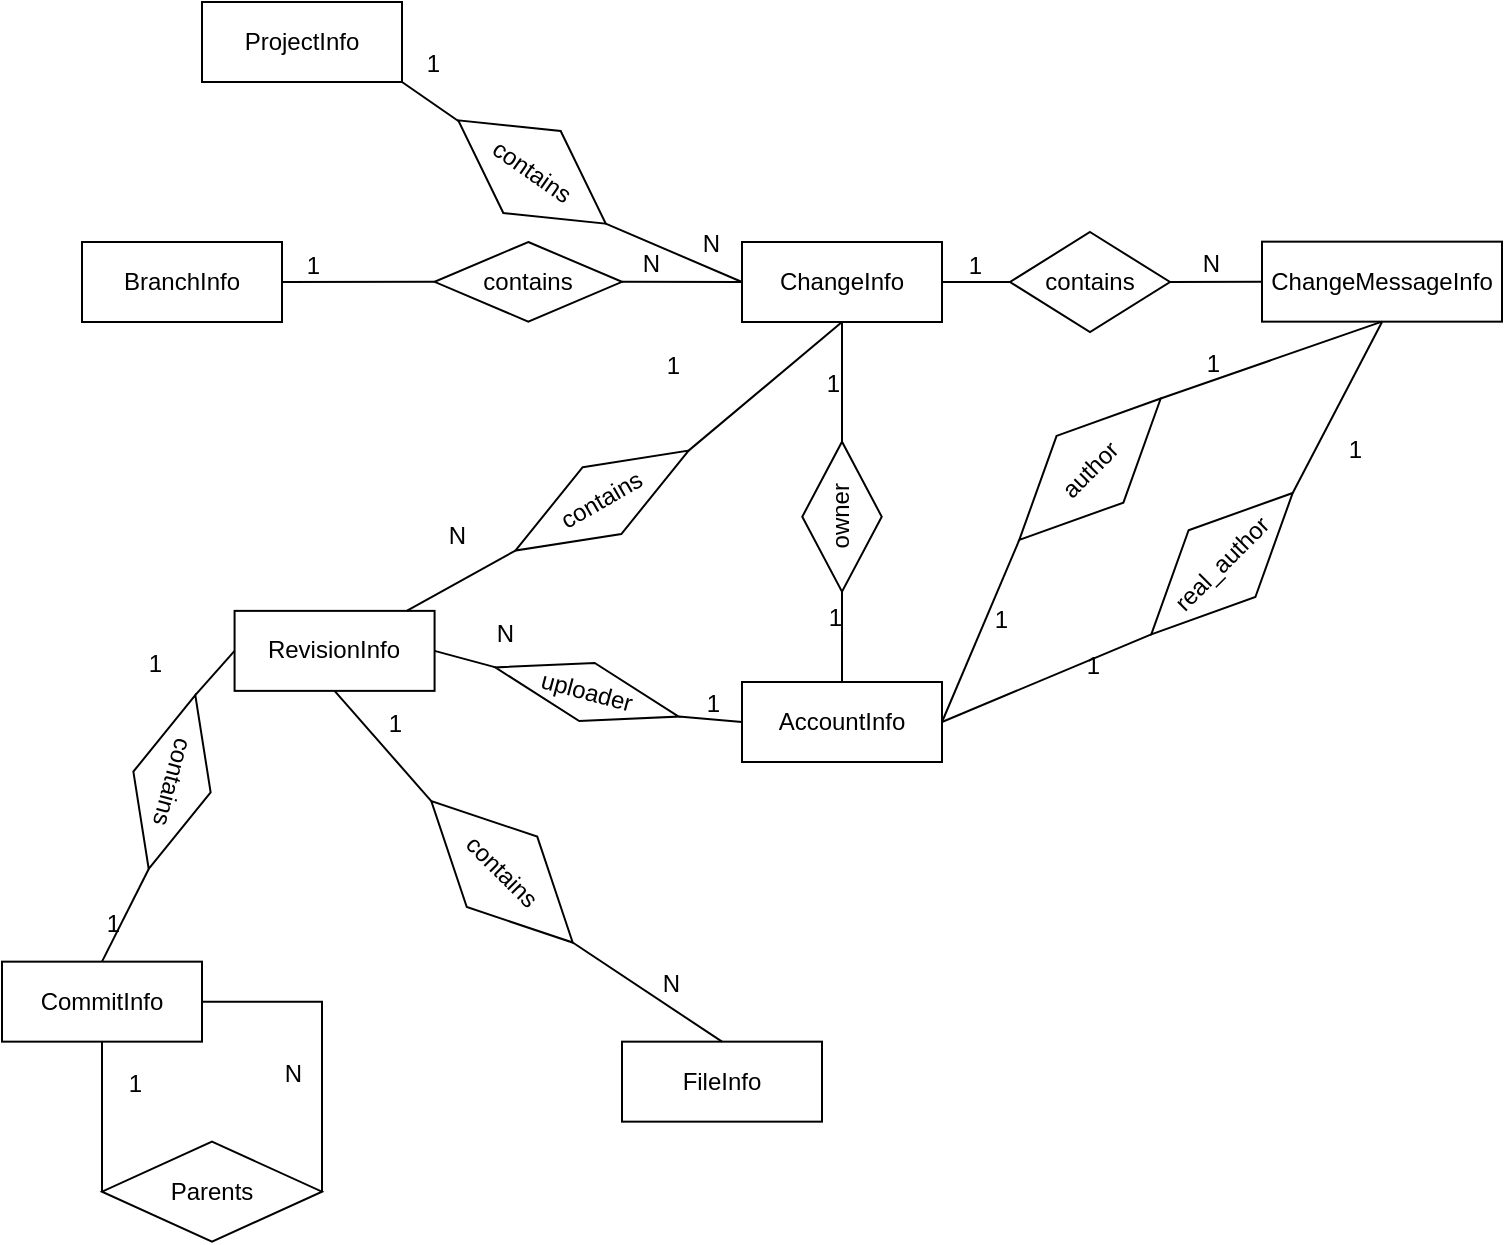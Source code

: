 <mxfile version="15.5.8" type="github">
  <diagram id="1apHO-mbDHKd1CBKVTFc" name="Page-1">
    <mxGraphModel dx="1689" dy="488" grid="1" gridSize="10" guides="1" tooltips="1" connect="1" arrows="1" fold="1" page="1" pageScale="1" pageWidth="827" pageHeight="1169" math="0" shadow="0">
      <root>
        <mxCell id="0" />
        <mxCell id="1" parent="0" />
        <mxCell id="hIJaKooDQX80jrJx0AJT-3" value="ChangeInfo" style="whiteSpace=wrap;html=1;align=center;" parent="1" vertex="1">
          <mxGeometry x="280" y="140" width="100" height="40" as="geometry" />
        </mxCell>
        <mxCell id="hIJaKooDQX80jrJx0AJT-5" value="contains" style="shape=rhombus;perimeter=rhombusPerimeter;whiteSpace=wrap;html=1;align=center;" parent="1" vertex="1">
          <mxGeometry x="414" y="135" width="80" height="50" as="geometry" />
        </mxCell>
        <mxCell id="hIJaKooDQX80jrJx0AJT-6" value="ChangeMessageInfo" style="whiteSpace=wrap;html=1;align=center;" parent="1" vertex="1">
          <mxGeometry x="540" y="139.83" width="120" height="40" as="geometry" />
        </mxCell>
        <mxCell id="hIJaKooDQX80jrJx0AJT-7" value="" style="endArrow=none;html=1;rounded=0;exitX=1;exitY=0.5;exitDx=0;exitDy=0;entryX=0;entryY=0.5;entryDx=0;entryDy=0;" parent="1" source="hIJaKooDQX80jrJx0AJT-3" target="hIJaKooDQX80jrJx0AJT-5" edge="1">
          <mxGeometry relative="1" as="geometry">
            <mxPoint x="330" y="250" as="sourcePoint" />
            <mxPoint x="490" y="250" as="targetPoint" />
          </mxGeometry>
        </mxCell>
        <mxCell id="hIJaKooDQX80jrJx0AJT-8" value="1" style="resizable=0;html=1;align=right;verticalAlign=bottom;" parent="hIJaKooDQX80jrJx0AJT-7" connectable="0" vertex="1">
          <mxGeometry x="1" relative="1" as="geometry">
            <mxPoint x="-14" as="offset" />
          </mxGeometry>
        </mxCell>
        <mxCell id="hIJaKooDQX80jrJx0AJT-10" value="" style="endArrow=none;html=1;rounded=0;entryX=0;entryY=0.5;entryDx=0;entryDy=0;exitX=1;exitY=0.5;exitDx=0;exitDy=0;" parent="1" source="hIJaKooDQX80jrJx0AJT-5" target="hIJaKooDQX80jrJx0AJT-6" edge="1">
          <mxGeometry relative="1" as="geometry">
            <mxPoint x="330" y="250" as="sourcePoint" />
            <mxPoint x="490" y="250" as="targetPoint" />
          </mxGeometry>
        </mxCell>
        <mxCell id="hIJaKooDQX80jrJx0AJT-11" value="N" style="resizable=0;html=1;align=right;verticalAlign=bottom;" parent="hIJaKooDQX80jrJx0AJT-10" connectable="0" vertex="1">
          <mxGeometry x="1" relative="1" as="geometry">
            <mxPoint x="-20" as="offset" />
          </mxGeometry>
        </mxCell>
        <mxCell id="hIJaKooDQX80jrJx0AJT-12" value="ProjectInfo" style="whiteSpace=wrap;html=1;align=center;" parent="1" vertex="1">
          <mxGeometry x="10" y="20" width="100" height="40" as="geometry" />
        </mxCell>
        <mxCell id="hIJaKooDQX80jrJx0AJT-13" value="contains" style="shape=rhombus;perimeter=rhombusPerimeter;whiteSpace=wrap;html=1;align=center;rotation=35;" parent="1" vertex="1">
          <mxGeometry x="130" y="80" width="90" height="50" as="geometry" />
        </mxCell>
        <mxCell id="hIJaKooDQX80jrJx0AJT-14" value="" style="endArrow=none;html=1;rounded=0;exitX=1;exitY=0.5;exitDx=0;exitDy=0;entryX=0;entryY=0.5;entryDx=0;entryDy=0;" parent="1" source="hIJaKooDQX80jrJx0AJT-13" target="hIJaKooDQX80jrJx0AJT-3" edge="1">
          <mxGeometry relative="1" as="geometry">
            <mxPoint x="330" y="110" as="sourcePoint" />
            <mxPoint x="490" y="110" as="targetPoint" />
          </mxGeometry>
        </mxCell>
        <mxCell id="hIJaKooDQX80jrJx0AJT-15" value="N" style="resizable=0;html=1;align=right;verticalAlign=bottom;" parent="hIJaKooDQX80jrJx0AJT-14" connectable="0" vertex="1">
          <mxGeometry x="1" relative="1" as="geometry">
            <mxPoint x="-10" y="-10" as="offset" />
          </mxGeometry>
        </mxCell>
        <mxCell id="hIJaKooDQX80jrJx0AJT-16" value="" style="endArrow=none;html=1;rounded=0;entryX=1;entryY=1;entryDx=0;entryDy=0;" parent="1" source="hIJaKooDQX80jrJx0AJT-13" target="hIJaKooDQX80jrJx0AJT-12" edge="1">
          <mxGeometry relative="1" as="geometry">
            <mxPoint x="330" y="110" as="sourcePoint" />
            <mxPoint x="490" y="110" as="targetPoint" />
          </mxGeometry>
        </mxCell>
        <mxCell id="hIJaKooDQX80jrJx0AJT-17" value="1" style="resizable=0;html=1;align=right;verticalAlign=bottom;" parent="hIJaKooDQX80jrJx0AJT-16" connectable="0" vertex="1">
          <mxGeometry x="1" relative="1" as="geometry">
            <mxPoint x="20" as="offset" />
          </mxGeometry>
        </mxCell>
        <mxCell id="hIJaKooDQX80jrJx0AJT-19" value="BranchInfo" style="whiteSpace=wrap;html=1;align=center;" parent="1" vertex="1">
          <mxGeometry x="-50" y="140" width="100" height="40" as="geometry" />
        </mxCell>
        <mxCell id="hIJaKooDQX80jrJx0AJT-20" value="contains" style="shape=rhombus;perimeter=rhombusPerimeter;whiteSpace=wrap;html=1;align=center;rotation=0;" parent="1" vertex="1">
          <mxGeometry x="126.29" y="140" width="93.71" height="39.83" as="geometry" />
        </mxCell>
        <mxCell id="hIJaKooDQX80jrJx0AJT-22" value="" style="endArrow=none;html=1;rounded=0;exitX=0;exitY=0.5;exitDx=0;exitDy=0;entryX=1;entryY=0.5;entryDx=0;entryDy=0;" parent="1" source="hIJaKooDQX80jrJx0AJT-20" target="hIJaKooDQX80jrJx0AJT-19" edge="1">
          <mxGeometry relative="1" as="geometry">
            <mxPoint x="153.18" y="83.18" as="sourcePoint" />
            <mxPoint x="120" y="120" as="targetPoint" />
          </mxGeometry>
        </mxCell>
        <mxCell id="hIJaKooDQX80jrJx0AJT-23" value="1" style="resizable=0;html=1;align=right;verticalAlign=bottom;" parent="hIJaKooDQX80jrJx0AJT-22" connectable="0" vertex="1">
          <mxGeometry x="1" relative="1" as="geometry">
            <mxPoint x="20" as="offset" />
          </mxGeometry>
        </mxCell>
        <mxCell id="hIJaKooDQX80jrJx0AJT-24" value="" style="endArrow=none;html=1;rounded=0;entryX=0;entryY=0.5;entryDx=0;entryDy=0;exitX=1;exitY=0.5;exitDx=0;exitDy=0;" parent="1" source="hIJaKooDQX80jrJx0AJT-20" target="hIJaKooDQX80jrJx0AJT-3" edge="1">
          <mxGeometry relative="1" as="geometry">
            <mxPoint x="330" y="250" as="sourcePoint" />
            <mxPoint x="490" y="250" as="targetPoint" />
          </mxGeometry>
        </mxCell>
        <mxCell id="hIJaKooDQX80jrJx0AJT-25" value="N" style="resizable=0;html=1;align=right;verticalAlign=bottom;" parent="hIJaKooDQX80jrJx0AJT-24" connectable="0" vertex="1">
          <mxGeometry x="1" relative="1" as="geometry">
            <mxPoint x="-40" as="offset" />
          </mxGeometry>
        </mxCell>
        <mxCell id="hIJaKooDQX80jrJx0AJT-26" value="AccountInfo" style="whiteSpace=wrap;html=1;align=center;" parent="1" vertex="1">
          <mxGeometry x="280" y="360" width="100" height="40" as="geometry" />
        </mxCell>
        <mxCell id="hIJaKooDQX80jrJx0AJT-27" value="owner" style="shape=rhombus;perimeter=rhombusPerimeter;whiteSpace=wrap;html=1;align=center;rotation=-90;" parent="1" vertex="1">
          <mxGeometry x="292.52" y="257.49" width="74.97" height="39.73" as="geometry" />
        </mxCell>
        <mxCell id="hIJaKooDQX80jrJx0AJT-30" value="" style="endArrow=none;html=1;rounded=0;entryX=0.5;entryY=0;entryDx=0;entryDy=0;exitX=0;exitY=0.5;exitDx=0;exitDy=0;" parent="1" source="hIJaKooDQX80jrJx0AJT-27" target="hIJaKooDQX80jrJx0AJT-26" edge="1">
          <mxGeometry relative="1" as="geometry">
            <mxPoint x="130" y="230" as="sourcePoint" />
            <mxPoint x="290" y="250" as="targetPoint" />
          </mxGeometry>
        </mxCell>
        <mxCell id="hIJaKooDQX80jrJx0AJT-31" value="1" style="resizable=0;html=1;align=right;verticalAlign=bottom;" parent="hIJaKooDQX80jrJx0AJT-30" connectable="0" vertex="1">
          <mxGeometry x="1" relative="1" as="geometry">
            <mxPoint y="-23" as="offset" />
          </mxGeometry>
        </mxCell>
        <mxCell id="dZakz6E4PJcBAFK5S5Gv-2" value="" style="endArrow=none;html=1;rounded=0;entryX=0.5;entryY=1;entryDx=0;entryDy=0;exitX=1;exitY=0.5;exitDx=0;exitDy=0;" edge="1" parent="1" source="hIJaKooDQX80jrJx0AJT-27" target="hIJaKooDQX80jrJx0AJT-3">
          <mxGeometry relative="1" as="geometry">
            <mxPoint x="340" y="230" as="sourcePoint" />
            <mxPoint x="329.5" y="190" as="targetPoint" />
          </mxGeometry>
        </mxCell>
        <mxCell id="dZakz6E4PJcBAFK5S5Gv-3" value="1" style="resizable=0;html=1;align=right;verticalAlign=bottom;" connectable="0" vertex="1" parent="dZakz6E4PJcBAFK5S5Gv-2">
          <mxGeometry x="1" relative="1" as="geometry">
            <mxPoint y="40" as="offset" />
          </mxGeometry>
        </mxCell>
        <mxCell id="dZakz6E4PJcBAFK5S5Gv-4" value="author" style="shape=rhombus;perimeter=rhombusPerimeter;whiteSpace=wrap;html=1;align=center;rotation=-45;" vertex="1" parent="1">
          <mxGeometry x="404" y="230" width="100" height="47.22" as="geometry" />
        </mxCell>
        <mxCell id="dZakz6E4PJcBAFK5S5Gv-5" value="" style="endArrow=none;html=1;rounded=0;entryX=0.5;entryY=1;entryDx=0;entryDy=0;exitX=1;exitY=0.5;exitDx=0;exitDy=0;" edge="1" parent="1" source="dZakz6E4PJcBAFK5S5Gv-4" target="hIJaKooDQX80jrJx0AJT-6">
          <mxGeometry relative="1" as="geometry">
            <mxPoint x="240" y="250" as="sourcePoint" />
            <mxPoint x="400" y="250" as="targetPoint" />
          </mxGeometry>
        </mxCell>
        <mxCell id="dZakz6E4PJcBAFK5S5Gv-6" value="1" style="resizable=0;html=1;align=right;verticalAlign=bottom;" connectable="0" vertex="1" parent="dZakz6E4PJcBAFK5S5Gv-5">
          <mxGeometry x="1" relative="1" as="geometry">
            <mxPoint x="-80" y="30" as="offset" />
          </mxGeometry>
        </mxCell>
        <mxCell id="dZakz6E4PJcBAFK5S5Gv-7" value="" style="endArrow=none;html=1;rounded=0;entryX=1;entryY=0.5;entryDx=0;entryDy=0;exitX=0;exitY=0.5;exitDx=0;exitDy=0;" edge="1" parent="1" source="dZakz6E4PJcBAFK5S5Gv-4" target="hIJaKooDQX80jrJx0AJT-26">
          <mxGeometry relative="1" as="geometry">
            <mxPoint x="240" y="250" as="sourcePoint" />
            <mxPoint x="400" y="250" as="targetPoint" />
          </mxGeometry>
        </mxCell>
        <mxCell id="dZakz6E4PJcBAFK5S5Gv-8" value="1" style="resizable=0;html=1;align=right;verticalAlign=bottom;" connectable="0" vertex="1" parent="dZakz6E4PJcBAFK5S5Gv-7">
          <mxGeometry x="1" relative="1" as="geometry">
            <mxPoint x="34" y="-43" as="offset" />
          </mxGeometry>
        </mxCell>
        <mxCell id="dZakz6E4PJcBAFK5S5Gv-9" value="real_author" style="shape=rhombus;perimeter=rhombusPerimeter;whiteSpace=wrap;html=1;align=center;rotation=-45;" vertex="1" parent="1">
          <mxGeometry x="470" y="277.22" width="100" height="47.22" as="geometry" />
        </mxCell>
        <mxCell id="dZakz6E4PJcBAFK5S5Gv-10" value="" style="endArrow=none;html=1;rounded=0;exitX=1;exitY=0.5;exitDx=0;exitDy=0;" edge="1" parent="1" source="dZakz6E4PJcBAFK5S5Gv-9">
          <mxGeometry relative="1" as="geometry">
            <mxPoint x="240" y="250" as="sourcePoint" />
            <mxPoint x="600" y="180" as="targetPoint" />
          </mxGeometry>
        </mxCell>
        <mxCell id="dZakz6E4PJcBAFK5S5Gv-11" value="1" style="resizable=0;html=1;align=right;verticalAlign=bottom;" connectable="0" vertex="1" parent="dZakz6E4PJcBAFK5S5Gv-10">
          <mxGeometry x="1" relative="1" as="geometry">
            <mxPoint x="-10" y="73" as="offset" />
          </mxGeometry>
        </mxCell>
        <mxCell id="dZakz6E4PJcBAFK5S5Gv-12" value="" style="endArrow=none;html=1;rounded=0;exitX=0;exitY=0.5;exitDx=0;exitDy=0;entryX=1;entryY=0.5;entryDx=0;entryDy=0;" edge="1" parent="1" source="dZakz6E4PJcBAFK5S5Gv-9" target="hIJaKooDQX80jrJx0AJT-26">
          <mxGeometry relative="1" as="geometry">
            <mxPoint x="518.325" y="389.995" as="sourcePoint" />
            <mxPoint x="389.68" y="421.03" as="targetPoint" />
          </mxGeometry>
        </mxCell>
        <mxCell id="dZakz6E4PJcBAFK5S5Gv-13" value="1" style="resizable=0;html=1;align=right;verticalAlign=bottom;" connectable="0" vertex="1" parent="dZakz6E4PJcBAFK5S5Gv-12">
          <mxGeometry x="1" relative="1" as="geometry">
            <mxPoint x="80" y="-20" as="offset" />
          </mxGeometry>
        </mxCell>
        <mxCell id="dZakz6E4PJcBAFK5S5Gv-14" value="RevisionInfo" style="whiteSpace=wrap;html=1;align=center;" vertex="1" parent="1">
          <mxGeometry x="26.29" y="324.44" width="100" height="40" as="geometry" />
        </mxCell>
        <mxCell id="dZakz6E4PJcBAFK5S5Gv-15" value="contains" style="shape=rhombus;perimeter=rhombusPerimeter;whiteSpace=wrap;html=1;align=center;rotation=-30;" vertex="1" parent="1">
          <mxGeometry x="160" y="250" width="100" height="38.61" as="geometry" />
        </mxCell>
        <mxCell id="dZakz6E4PJcBAFK5S5Gv-16" value="" style="endArrow=none;html=1;rounded=0;exitX=1;exitY=0.5;exitDx=0;exitDy=0;entryX=0.5;entryY=1;entryDx=0;entryDy=0;" edge="1" parent="1" source="dZakz6E4PJcBAFK5S5Gv-15" target="hIJaKooDQX80jrJx0AJT-3">
          <mxGeometry relative="1" as="geometry">
            <mxPoint x="110.001" y="324.44" as="sourcePoint" />
            <mxPoint x="274.18" y="235.83" as="targetPoint" />
          </mxGeometry>
        </mxCell>
        <mxCell id="dZakz6E4PJcBAFK5S5Gv-17" value="1" style="resizable=0;html=1;align=right;verticalAlign=bottom;" connectable="0" vertex="1" parent="dZakz6E4PJcBAFK5S5Gv-16">
          <mxGeometry x="1" relative="1" as="geometry">
            <mxPoint x="-80" y="30" as="offset" />
          </mxGeometry>
        </mxCell>
        <mxCell id="dZakz6E4PJcBAFK5S5Gv-18" value="" style="endArrow=none;html=1;rounded=0;exitX=0;exitY=0.5;exitDx=0;exitDy=0;" edge="1" parent="1" source="dZakz6E4PJcBAFK5S5Gv-15" target="dZakz6E4PJcBAFK5S5Gv-14">
          <mxGeometry relative="1" as="geometry">
            <mxPoint x="110.004" y="305.606" as="sourcePoint" />
            <mxPoint x="20.45" y="360.0" as="targetPoint" />
          </mxGeometry>
        </mxCell>
        <mxCell id="dZakz6E4PJcBAFK5S5Gv-19" value="N" style="resizable=0;html=1;align=right;verticalAlign=bottom;" connectable="0" vertex="1" parent="dZakz6E4PJcBAFK5S5Gv-18">
          <mxGeometry x="1" relative="1" as="geometry">
            <mxPoint x="30" y="-29" as="offset" />
          </mxGeometry>
        </mxCell>
        <mxCell id="dZakz6E4PJcBAFK5S5Gv-20" value="uploader" style="shape=rhombus;perimeter=rhombusPerimeter;whiteSpace=wrap;html=1;align=center;rotation=15;" vertex="1" parent="1">
          <mxGeometry x="155" y="350" width="95" height="30" as="geometry" />
        </mxCell>
        <mxCell id="dZakz6E4PJcBAFK5S5Gv-23" value="" style="endArrow=none;html=1;rounded=0;entryX=1;entryY=0.5;entryDx=0;entryDy=0;" edge="1" parent="1" source="dZakz6E4PJcBAFK5S5Gv-20" target="dZakz6E4PJcBAFK5S5Gv-14">
          <mxGeometry relative="1" as="geometry">
            <mxPoint x="110" y="330" as="sourcePoint" />
            <mxPoint x="90" y="329.5" as="targetPoint" />
          </mxGeometry>
        </mxCell>
        <mxCell id="dZakz6E4PJcBAFK5S5Gv-24" value="N" style="resizable=0;html=1;align=right;verticalAlign=bottom;" connectable="0" vertex="1" parent="dZakz6E4PJcBAFK5S5Gv-23">
          <mxGeometry x="1" relative="1" as="geometry">
            <mxPoint x="40" as="offset" />
          </mxGeometry>
        </mxCell>
        <mxCell id="dZakz6E4PJcBAFK5S5Gv-25" value="" style="endArrow=none;html=1;rounded=0;entryX=0;entryY=0.5;entryDx=0;entryDy=0;exitX=1;exitY=0.5;exitDx=0;exitDy=0;" edge="1" parent="1" source="dZakz6E4PJcBAFK5S5Gv-20" target="hIJaKooDQX80jrJx0AJT-26">
          <mxGeometry relative="1" as="geometry">
            <mxPoint x="240" y="250" as="sourcePoint" />
            <mxPoint x="400" y="250" as="targetPoint" />
          </mxGeometry>
        </mxCell>
        <mxCell id="dZakz6E4PJcBAFK5S5Gv-26" value="1" style="resizable=0;html=1;align=right;verticalAlign=bottom;" connectable="0" vertex="1" parent="dZakz6E4PJcBAFK5S5Gv-25">
          <mxGeometry x="1" relative="1" as="geometry">
            <mxPoint x="-10" as="offset" />
          </mxGeometry>
        </mxCell>
        <mxCell id="dZakz6E4PJcBAFK5S5Gv-27" value="CommitInfo" style="whiteSpace=wrap;html=1;align=center;" vertex="1" parent="1">
          <mxGeometry x="-90" y="499.83" width="100" height="40" as="geometry" />
        </mxCell>
        <mxCell id="dZakz6E4PJcBAFK5S5Gv-28" value="contains" style="shape=rhombus;perimeter=rhombusPerimeter;whiteSpace=wrap;html=1;align=center;rotation=105;" vertex="1" parent="1">
          <mxGeometry x="-50" y="390" width="90" height="40" as="geometry" />
        </mxCell>
        <mxCell id="dZakz6E4PJcBAFK5S5Gv-29" value="" style="endArrow=none;html=1;rounded=0;entryX=0.5;entryY=0;entryDx=0;entryDy=0;exitX=1;exitY=0.5;exitDx=0;exitDy=0;" edge="1" parent="1" source="dZakz6E4PJcBAFK5S5Gv-28" target="dZakz6E4PJcBAFK5S5Gv-27">
          <mxGeometry relative="1" as="geometry">
            <mxPoint x="60" y="319" as="sourcePoint" />
            <mxPoint x="220" y="319" as="targetPoint" />
          </mxGeometry>
        </mxCell>
        <mxCell id="dZakz6E4PJcBAFK5S5Gv-30" value="1" style="resizable=0;html=1;align=right;verticalAlign=bottom;" connectable="0" vertex="1" parent="dZakz6E4PJcBAFK5S5Gv-29">
          <mxGeometry x="1" relative="1" as="geometry">
            <mxPoint x="10" y="-10" as="offset" />
          </mxGeometry>
        </mxCell>
        <mxCell id="dZakz6E4PJcBAFK5S5Gv-31" value="" style="endArrow=none;html=1;rounded=0;entryX=0;entryY=0.5;entryDx=0;entryDy=0;exitX=0;exitY=0.5;exitDx=0;exitDy=0;" edge="1" parent="1" source="dZakz6E4PJcBAFK5S5Gv-28" target="dZakz6E4PJcBAFK5S5Gv-14">
          <mxGeometry relative="1" as="geometry">
            <mxPoint x="100" y="400" as="sourcePoint" />
            <mxPoint x="400" y="390" as="targetPoint" />
          </mxGeometry>
        </mxCell>
        <mxCell id="dZakz6E4PJcBAFK5S5Gv-32" value="1" style="resizable=0;html=1;align=right;verticalAlign=bottom;" connectable="0" vertex="1" parent="dZakz6E4PJcBAFK5S5Gv-31">
          <mxGeometry x="1" relative="1" as="geometry">
            <mxPoint x="-36" y="15" as="offset" />
          </mxGeometry>
        </mxCell>
        <mxCell id="dZakz6E4PJcBAFK5S5Gv-33" value="Parents" style="shape=rhombus;perimeter=rhombusPerimeter;whiteSpace=wrap;html=1;align=center;" vertex="1" parent="1">
          <mxGeometry x="-40" y="589.83" width="110" height="50" as="geometry" />
        </mxCell>
        <mxCell id="dZakz6E4PJcBAFK5S5Gv-34" value="" style="endArrow=none;html=1;rounded=0;entryX=0.5;entryY=1;entryDx=0;entryDy=0;exitX=0;exitY=0.5;exitDx=0;exitDy=0;" edge="1" parent="1" source="dZakz6E4PJcBAFK5S5Gv-33" target="dZakz6E4PJcBAFK5S5Gv-27">
          <mxGeometry relative="1" as="geometry">
            <mxPoint x="-40" y="614.83" as="sourcePoint" />
            <mxPoint x="-115" y="609.83" as="targetPoint" />
          </mxGeometry>
        </mxCell>
        <mxCell id="dZakz6E4PJcBAFK5S5Gv-35" value="1" style="resizable=0;html=1;align=right;verticalAlign=bottom;" connectable="0" vertex="1" parent="dZakz6E4PJcBAFK5S5Gv-34">
          <mxGeometry x="1" relative="1" as="geometry">
            <mxPoint x="20" y="30" as="offset" />
          </mxGeometry>
        </mxCell>
        <mxCell id="dZakz6E4PJcBAFK5S5Gv-36" value="" style="endArrow=none;html=1;rounded=0;entryX=1;entryY=0.5;entryDx=0;entryDy=0;exitX=1;exitY=0.5;exitDx=0;exitDy=0;" edge="1" parent="1" source="dZakz6E4PJcBAFK5S5Gv-33" target="dZakz6E4PJcBAFK5S5Gv-27">
          <mxGeometry relative="1" as="geometry">
            <mxPoint x="60" y="629.83" as="sourcePoint" />
            <mxPoint x="220" y="629.83" as="targetPoint" />
            <Array as="points">
              <mxPoint x="70" y="519.83" />
            </Array>
          </mxGeometry>
        </mxCell>
        <mxCell id="dZakz6E4PJcBAFK5S5Gv-37" value="N" style="resizable=0;html=1;align=right;verticalAlign=bottom;" connectable="0" vertex="1" parent="dZakz6E4PJcBAFK5S5Gv-36">
          <mxGeometry x="1" relative="1" as="geometry">
            <mxPoint x="50" y="45" as="offset" />
          </mxGeometry>
        </mxCell>
        <mxCell id="dZakz6E4PJcBAFK5S5Gv-38" value="FileInfo" style="whiteSpace=wrap;html=1;align=center;" vertex="1" parent="1">
          <mxGeometry x="220" y="539.83" width="100" height="40" as="geometry" />
        </mxCell>
        <mxCell id="dZakz6E4PJcBAFK5S5Gv-39" value="contains" style="shape=rhombus;perimeter=rhombusPerimeter;whiteSpace=wrap;html=1;align=center;rotation=45;" vertex="1" parent="1">
          <mxGeometry x="110" y="430" width="100" height="49.83" as="geometry" />
        </mxCell>
        <mxCell id="dZakz6E4PJcBAFK5S5Gv-40" value="" style="endArrow=none;html=1;rounded=0;entryX=0.5;entryY=0;entryDx=0;entryDy=0;exitX=1;exitY=0.5;exitDx=0;exitDy=0;" edge="1" parent="1" source="dZakz6E4PJcBAFK5S5Gv-39" target="dZakz6E4PJcBAFK5S5Gv-38">
          <mxGeometry relative="1" as="geometry">
            <mxPoint x="190" y="490" as="sourcePoint" />
            <mxPoint x="380" y="390" as="targetPoint" />
          </mxGeometry>
        </mxCell>
        <mxCell id="dZakz6E4PJcBAFK5S5Gv-41" value="N" style="resizable=0;html=1;align=right;verticalAlign=bottom;" connectable="0" vertex="1" parent="dZakz6E4PJcBAFK5S5Gv-40">
          <mxGeometry x="1" relative="1" as="geometry">
            <mxPoint x="-20" y="-20" as="offset" />
          </mxGeometry>
        </mxCell>
        <mxCell id="dZakz6E4PJcBAFK5S5Gv-42" value="" style="endArrow=none;html=1;rounded=0;entryX=0.5;entryY=1;entryDx=0;entryDy=0;exitX=0;exitY=0.5;exitDx=0;exitDy=0;" edge="1" parent="1" source="dZakz6E4PJcBAFK5S5Gv-39" target="dZakz6E4PJcBAFK5S5Gv-14">
          <mxGeometry relative="1" as="geometry">
            <mxPoint x="220" y="390" as="sourcePoint" />
            <mxPoint x="380" y="390" as="targetPoint" />
          </mxGeometry>
        </mxCell>
        <mxCell id="dZakz6E4PJcBAFK5S5Gv-43" value="1" style="resizable=0;html=1;align=right;verticalAlign=bottom;" connectable="0" vertex="1" parent="dZakz6E4PJcBAFK5S5Gv-42">
          <mxGeometry x="1" relative="1" as="geometry">
            <mxPoint x="34" y="25" as="offset" />
          </mxGeometry>
        </mxCell>
      </root>
    </mxGraphModel>
  </diagram>
</mxfile>
